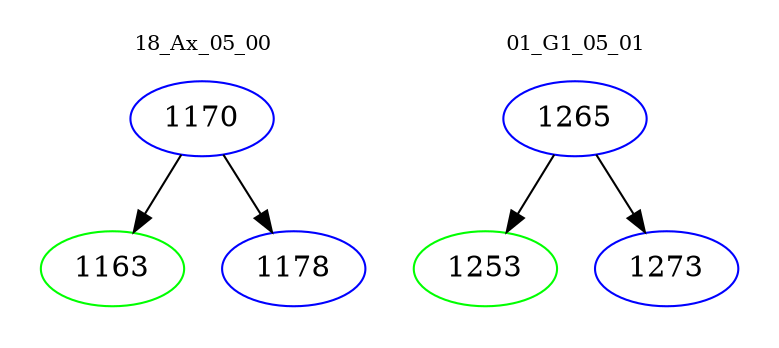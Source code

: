 digraph{
subgraph cluster_0 {
color = white
label = "18_Ax_05_00";
fontsize=10;
T0_1170 [label="1170", color="blue"]
T0_1170 -> T0_1163 [color="black"]
T0_1163 [label="1163", color="green"]
T0_1170 -> T0_1178 [color="black"]
T0_1178 [label="1178", color="blue"]
}
subgraph cluster_1 {
color = white
label = "01_G1_05_01";
fontsize=10;
T1_1265 [label="1265", color="blue"]
T1_1265 -> T1_1253 [color="black"]
T1_1253 [label="1253", color="green"]
T1_1265 -> T1_1273 [color="black"]
T1_1273 [label="1273", color="blue"]
}
}
